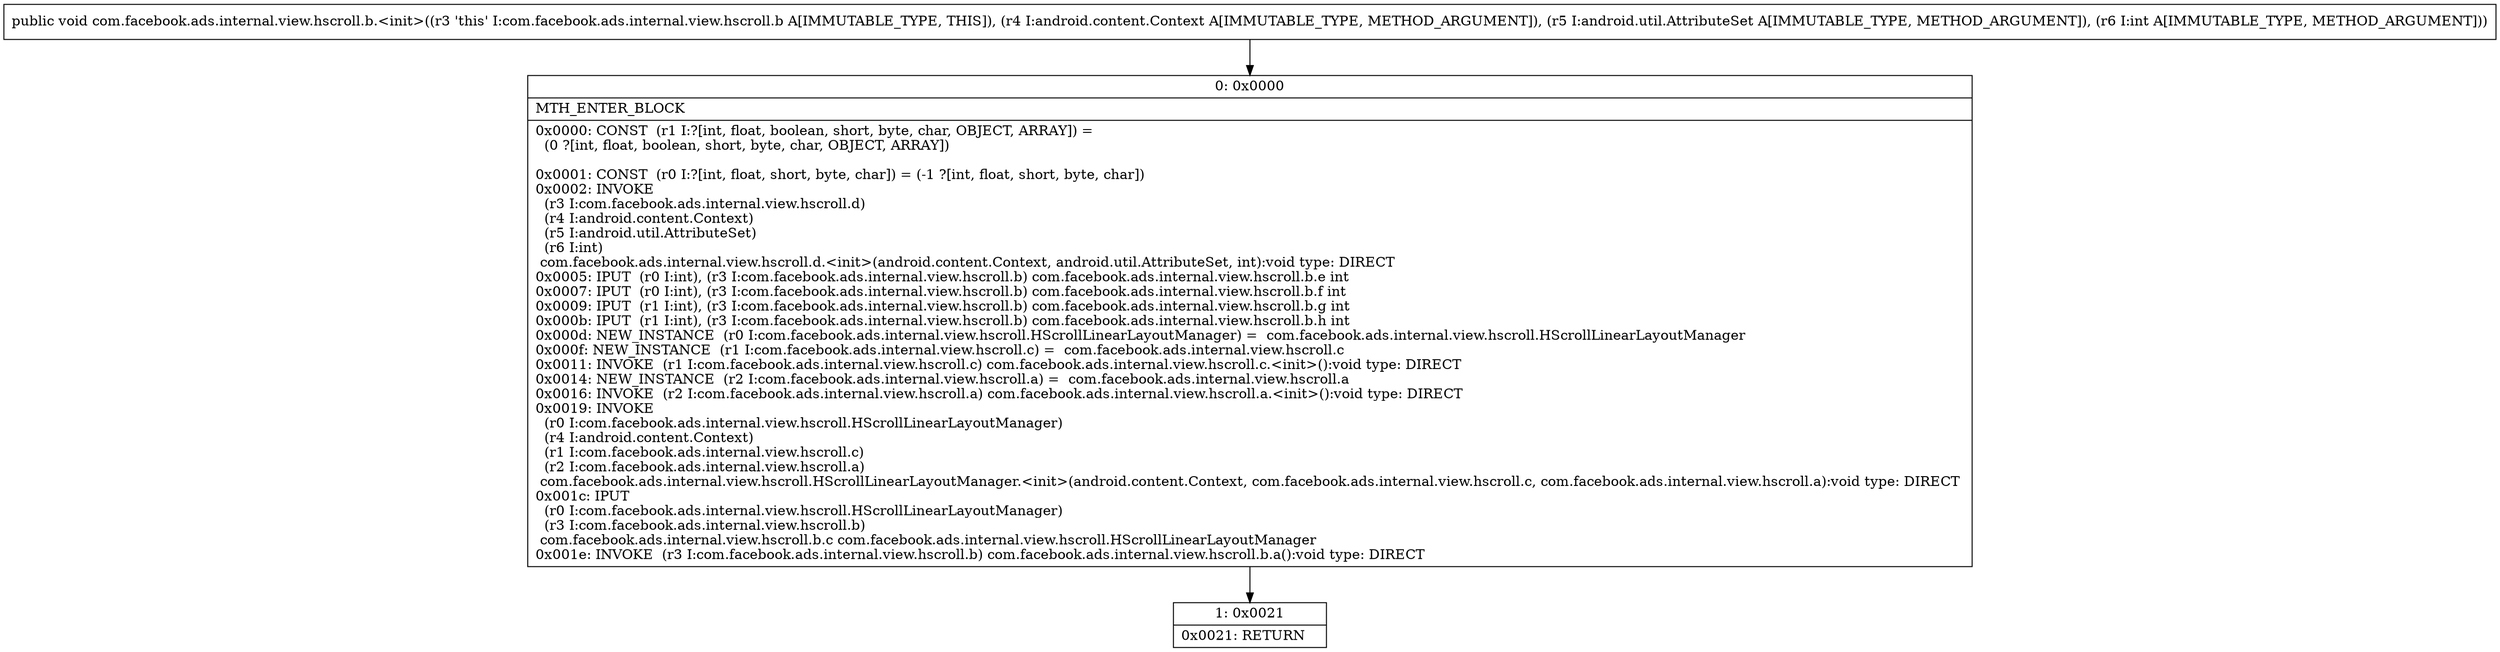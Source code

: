 digraph "CFG forcom.facebook.ads.internal.view.hscroll.b.\<init\>(Landroid\/content\/Context;Landroid\/util\/AttributeSet;I)V" {
Node_0 [shape=record,label="{0\:\ 0x0000|MTH_ENTER_BLOCK\l|0x0000: CONST  (r1 I:?[int, float, boolean, short, byte, char, OBJECT, ARRAY]) = \l  (0 ?[int, float, boolean, short, byte, char, OBJECT, ARRAY])\l \l0x0001: CONST  (r0 I:?[int, float, short, byte, char]) = (\-1 ?[int, float, short, byte, char]) \l0x0002: INVOKE  \l  (r3 I:com.facebook.ads.internal.view.hscroll.d)\l  (r4 I:android.content.Context)\l  (r5 I:android.util.AttributeSet)\l  (r6 I:int)\l com.facebook.ads.internal.view.hscroll.d.\<init\>(android.content.Context, android.util.AttributeSet, int):void type: DIRECT \l0x0005: IPUT  (r0 I:int), (r3 I:com.facebook.ads.internal.view.hscroll.b) com.facebook.ads.internal.view.hscroll.b.e int \l0x0007: IPUT  (r0 I:int), (r3 I:com.facebook.ads.internal.view.hscroll.b) com.facebook.ads.internal.view.hscroll.b.f int \l0x0009: IPUT  (r1 I:int), (r3 I:com.facebook.ads.internal.view.hscroll.b) com.facebook.ads.internal.view.hscroll.b.g int \l0x000b: IPUT  (r1 I:int), (r3 I:com.facebook.ads.internal.view.hscroll.b) com.facebook.ads.internal.view.hscroll.b.h int \l0x000d: NEW_INSTANCE  (r0 I:com.facebook.ads.internal.view.hscroll.HScrollLinearLayoutManager) =  com.facebook.ads.internal.view.hscroll.HScrollLinearLayoutManager \l0x000f: NEW_INSTANCE  (r1 I:com.facebook.ads.internal.view.hscroll.c) =  com.facebook.ads.internal.view.hscroll.c \l0x0011: INVOKE  (r1 I:com.facebook.ads.internal.view.hscroll.c) com.facebook.ads.internal.view.hscroll.c.\<init\>():void type: DIRECT \l0x0014: NEW_INSTANCE  (r2 I:com.facebook.ads.internal.view.hscroll.a) =  com.facebook.ads.internal.view.hscroll.a \l0x0016: INVOKE  (r2 I:com.facebook.ads.internal.view.hscroll.a) com.facebook.ads.internal.view.hscroll.a.\<init\>():void type: DIRECT \l0x0019: INVOKE  \l  (r0 I:com.facebook.ads.internal.view.hscroll.HScrollLinearLayoutManager)\l  (r4 I:android.content.Context)\l  (r1 I:com.facebook.ads.internal.view.hscroll.c)\l  (r2 I:com.facebook.ads.internal.view.hscroll.a)\l com.facebook.ads.internal.view.hscroll.HScrollLinearLayoutManager.\<init\>(android.content.Context, com.facebook.ads.internal.view.hscroll.c, com.facebook.ads.internal.view.hscroll.a):void type: DIRECT \l0x001c: IPUT  \l  (r0 I:com.facebook.ads.internal.view.hscroll.HScrollLinearLayoutManager)\l  (r3 I:com.facebook.ads.internal.view.hscroll.b)\l com.facebook.ads.internal.view.hscroll.b.c com.facebook.ads.internal.view.hscroll.HScrollLinearLayoutManager \l0x001e: INVOKE  (r3 I:com.facebook.ads.internal.view.hscroll.b) com.facebook.ads.internal.view.hscroll.b.a():void type: DIRECT \l}"];
Node_1 [shape=record,label="{1\:\ 0x0021|0x0021: RETURN   \l}"];
MethodNode[shape=record,label="{public void com.facebook.ads.internal.view.hscroll.b.\<init\>((r3 'this' I:com.facebook.ads.internal.view.hscroll.b A[IMMUTABLE_TYPE, THIS]), (r4 I:android.content.Context A[IMMUTABLE_TYPE, METHOD_ARGUMENT]), (r5 I:android.util.AttributeSet A[IMMUTABLE_TYPE, METHOD_ARGUMENT]), (r6 I:int A[IMMUTABLE_TYPE, METHOD_ARGUMENT])) }"];
MethodNode -> Node_0;
Node_0 -> Node_1;
}

